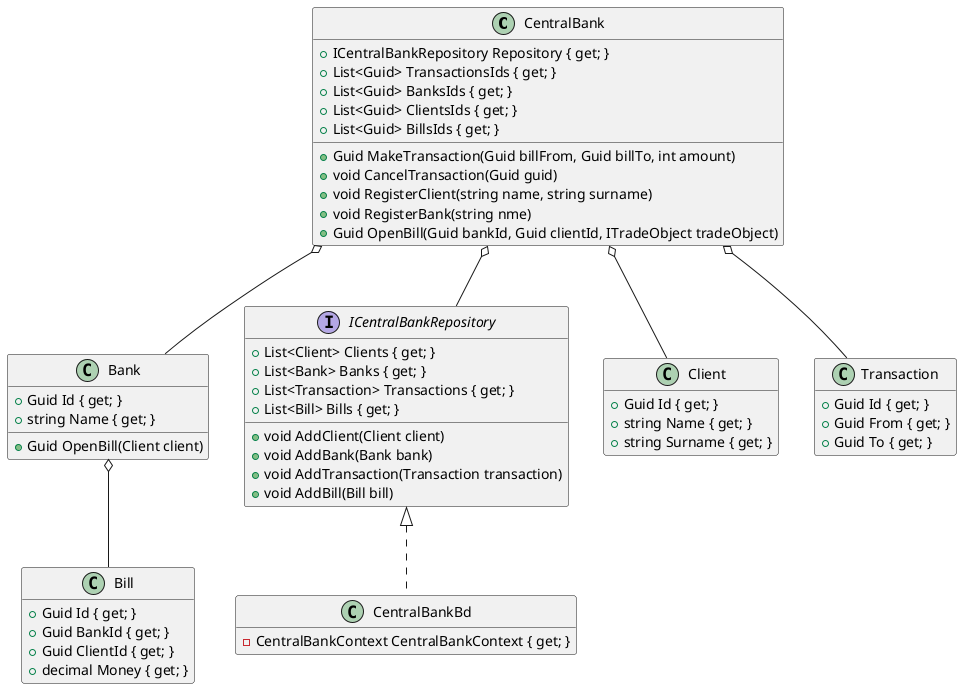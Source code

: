 ﻿@startuml

hide empty members

class CentralBank {
    + ICentralBankRepository Repository { get; }
    + List<Guid> TransactionsIds { get; }
    + List<Guid> BanksIds { get; }
    + List<Guid> ClientsIds { get; }
    + List<Guid> BillsIds { get; }

    + Guid MakeTransaction(Guid billFrom, Guid billTo, int amount)
    + void CancelTransaction(Guid guid)
    + void RegisterClient(string name, string surname)
    + void RegisterBank(string nme)
    + Guid OpenBill(Guid bankId, Guid clientId, ITradeObject tradeObject)
}

class Bank {
    + Guid Id { get; }
    + string Name { get; }
    + Guid OpenBill(Client client)
}

class Bill {
    + Guid Id { get; }
    + Guid BankId { get; }
    + Guid ClientId { get; }
    + decimal Money { get; }
}

interface ICentralBankRepository {
    + List<Client> Clients { get; }
    + List<Bank> Banks { get; }
    + List<Transaction> Transactions { get; }
    + List<Bill> Bills { get; }

    + void AddClient(Client client)
    + void AddBank(Bank bank)
    + void AddTransaction(Transaction transaction)
    + void AddBill(Bill bill)
}

class CentralBankBd implements ICentralBankRepository {
    - CentralBankContext CentralBankContext { get; }
}

class Client {
    + Guid Id { get; }
    + string Name { get; }
    + string Surname { get; }
}

class Transaction {
    + Guid Id { get; }
    + Guid From { get; }
    + Guid To { get; }
}

CentralBank o-- Bank
Bank o-- Bill

CentralBank o-- Client

CentralBank o-- Transaction

CentralBank o-- ICentralBankRepository

@enduml